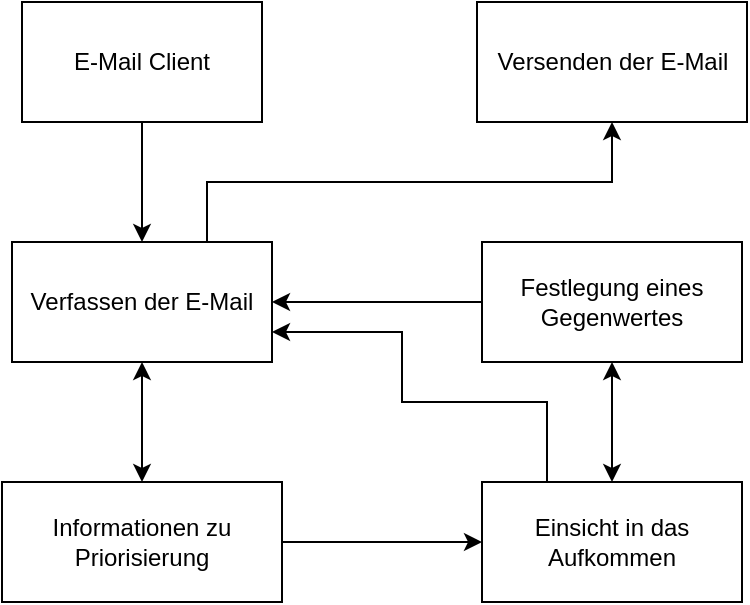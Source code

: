 <mxfile version="20.2.3" type="device"><diagram id="uzHF5oNkEP1HQZFBGSUv" name="Seite-1"><mxGraphModel dx="865" dy="635" grid="1" gridSize="10" guides="1" tooltips="1" connect="1" arrows="1" fold="1" page="1" pageScale="1" pageWidth="1169" pageHeight="827" math="0" shadow="0"><root><mxCell id="0"/><mxCell id="1" parent="0"/><mxCell id="DQ9X9IhOuDMiae9U2iIE-6" style="edgeStyle=orthogonalEdgeStyle;rounded=0;orthogonalLoop=1;jettySize=auto;html=1;exitX=0.5;exitY=1;exitDx=0;exitDy=0;entryX=0.5;entryY=0;entryDx=0;entryDy=0;" edge="1" parent="1" source="DQ9X9IhOuDMiae9U2iIE-1" target="DQ9X9IhOuDMiae9U2iIE-2"><mxGeometry relative="1" as="geometry"/></mxCell><mxCell id="DQ9X9IhOuDMiae9U2iIE-1" value="E-Mail Client" style="rounded=0;whiteSpace=wrap;html=1;" vertex="1" parent="1"><mxGeometry x="130" y="80" width="120" height="60" as="geometry"/></mxCell><mxCell id="DQ9X9IhOuDMiae9U2iIE-7" style="edgeStyle=orthogonalEdgeStyle;rounded=0;orthogonalLoop=1;jettySize=auto;html=1;exitX=0.5;exitY=1;exitDx=0;exitDy=0;entryX=0.5;entryY=0;entryDx=0;entryDy=0;startArrow=classic;startFill=1;" edge="1" parent="1" source="DQ9X9IhOuDMiae9U2iIE-2" target="DQ9X9IhOuDMiae9U2iIE-3"><mxGeometry relative="1" as="geometry"/></mxCell><mxCell id="DQ9X9IhOuDMiae9U2iIE-14" style="edgeStyle=orthogonalEdgeStyle;rounded=0;orthogonalLoop=1;jettySize=auto;html=1;exitX=0.75;exitY=0;exitDx=0;exitDy=0;entryX=0.5;entryY=1;entryDx=0;entryDy=0;startArrow=none;startFill=0;" edge="1" parent="1" source="DQ9X9IhOuDMiae9U2iIE-2" target="DQ9X9IhOuDMiae9U2iIE-13"><mxGeometry relative="1" as="geometry"/></mxCell><mxCell id="DQ9X9IhOuDMiae9U2iIE-2" value="Verfassen der E-Mail" style="rounded=0;whiteSpace=wrap;html=1;" vertex="1" parent="1"><mxGeometry x="125" y="200" width="130" height="60" as="geometry"/></mxCell><mxCell id="DQ9X9IhOuDMiae9U2iIE-8" style="edgeStyle=orthogonalEdgeStyle;rounded=0;orthogonalLoop=1;jettySize=auto;html=1;exitX=1;exitY=0.5;exitDx=0;exitDy=0;" edge="1" parent="1" source="DQ9X9IhOuDMiae9U2iIE-3" target="DQ9X9IhOuDMiae9U2iIE-5"><mxGeometry relative="1" as="geometry"/></mxCell><mxCell id="DQ9X9IhOuDMiae9U2iIE-3" value="Informationen zu&lt;br&gt;Priorisierung" style="rounded=0;whiteSpace=wrap;html=1;" vertex="1" parent="1"><mxGeometry x="120" y="320" width="140" height="60" as="geometry"/></mxCell><mxCell id="DQ9X9IhOuDMiae9U2iIE-11" style="edgeStyle=orthogonalEdgeStyle;rounded=0;orthogonalLoop=1;jettySize=auto;html=1;exitX=0;exitY=0.5;exitDx=0;exitDy=0;entryX=1;entryY=0.5;entryDx=0;entryDy=0;" edge="1" parent="1" source="DQ9X9IhOuDMiae9U2iIE-4" target="DQ9X9IhOuDMiae9U2iIE-2"><mxGeometry relative="1" as="geometry"/></mxCell><mxCell id="DQ9X9IhOuDMiae9U2iIE-4" value="Festlegung eines Gegenwertes" style="rounded=0;whiteSpace=wrap;html=1;" vertex="1" parent="1"><mxGeometry x="360" y="200" width="130" height="60" as="geometry"/></mxCell><mxCell id="DQ9X9IhOuDMiae9U2iIE-10" style="edgeStyle=orthogonalEdgeStyle;rounded=0;orthogonalLoop=1;jettySize=auto;html=1;exitX=0.5;exitY=0;exitDx=0;exitDy=0;entryX=0.5;entryY=1;entryDx=0;entryDy=0;startArrow=classic;startFill=1;" edge="1" parent="1" source="DQ9X9IhOuDMiae9U2iIE-5" target="DQ9X9IhOuDMiae9U2iIE-4"><mxGeometry relative="1" as="geometry"/></mxCell><mxCell id="DQ9X9IhOuDMiae9U2iIE-12" style="edgeStyle=orthogonalEdgeStyle;rounded=0;orthogonalLoop=1;jettySize=auto;html=1;exitX=0.25;exitY=0;exitDx=0;exitDy=0;entryX=1;entryY=0.75;entryDx=0;entryDy=0;startArrow=none;startFill=0;" edge="1" parent="1" source="DQ9X9IhOuDMiae9U2iIE-5" target="DQ9X9IhOuDMiae9U2iIE-2"><mxGeometry relative="1" as="geometry"><Array as="points"><mxPoint x="393" y="280"/><mxPoint x="320" y="280"/><mxPoint x="320" y="245"/></Array></mxGeometry></mxCell><mxCell id="DQ9X9IhOuDMiae9U2iIE-5" value="Einsicht in das&lt;br&gt;Aufkommen" style="rounded=0;whiteSpace=wrap;html=1;" vertex="1" parent="1"><mxGeometry x="360" y="320" width="130" height="60" as="geometry"/></mxCell><mxCell id="DQ9X9IhOuDMiae9U2iIE-13" value="Versenden der E-Mail" style="rounded=0;whiteSpace=wrap;html=1;" vertex="1" parent="1"><mxGeometry x="357.5" y="80" width="135" height="60" as="geometry"/></mxCell></root></mxGraphModel></diagram></mxfile>